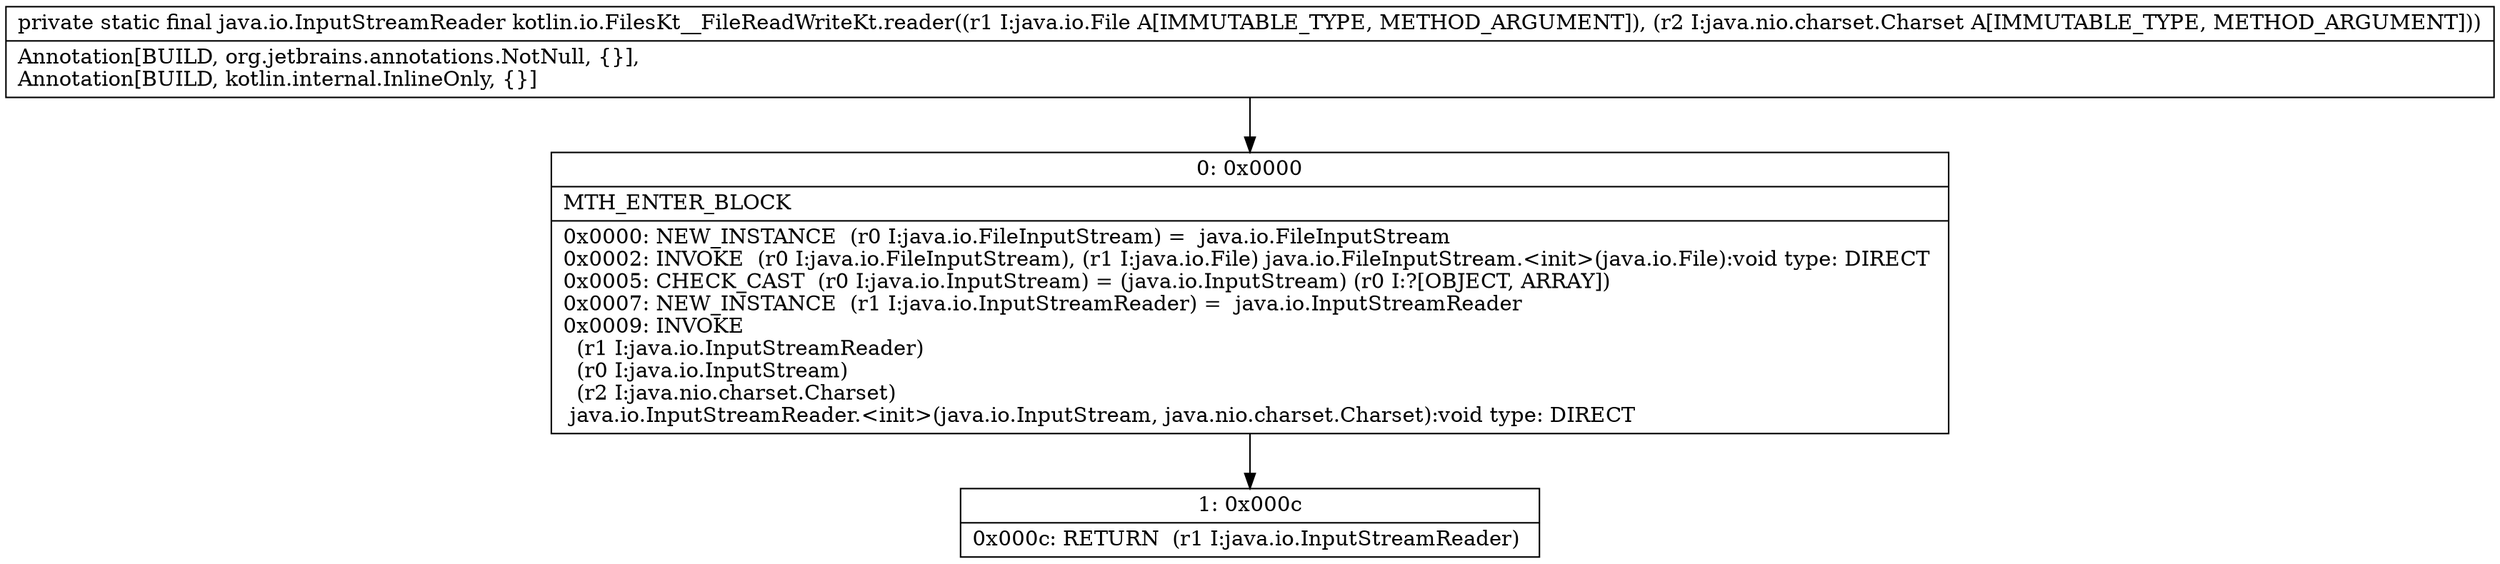 digraph "CFG forkotlin.io.FilesKt__FileReadWriteKt.reader(Ljava\/io\/File;Ljava\/nio\/charset\/Charset;)Ljava\/io\/InputStreamReader;" {
Node_0 [shape=record,label="{0\:\ 0x0000|MTH_ENTER_BLOCK\l|0x0000: NEW_INSTANCE  (r0 I:java.io.FileInputStream) =  java.io.FileInputStream \l0x0002: INVOKE  (r0 I:java.io.FileInputStream), (r1 I:java.io.File) java.io.FileInputStream.\<init\>(java.io.File):void type: DIRECT \l0x0005: CHECK_CAST  (r0 I:java.io.InputStream) = (java.io.InputStream) (r0 I:?[OBJECT, ARRAY]) \l0x0007: NEW_INSTANCE  (r1 I:java.io.InputStreamReader) =  java.io.InputStreamReader \l0x0009: INVOKE  \l  (r1 I:java.io.InputStreamReader)\l  (r0 I:java.io.InputStream)\l  (r2 I:java.nio.charset.Charset)\l java.io.InputStreamReader.\<init\>(java.io.InputStream, java.nio.charset.Charset):void type: DIRECT \l}"];
Node_1 [shape=record,label="{1\:\ 0x000c|0x000c: RETURN  (r1 I:java.io.InputStreamReader) \l}"];
MethodNode[shape=record,label="{private static final java.io.InputStreamReader kotlin.io.FilesKt__FileReadWriteKt.reader((r1 I:java.io.File A[IMMUTABLE_TYPE, METHOD_ARGUMENT]), (r2 I:java.nio.charset.Charset A[IMMUTABLE_TYPE, METHOD_ARGUMENT]))  | Annotation[BUILD, org.jetbrains.annotations.NotNull, \{\}], \lAnnotation[BUILD, kotlin.internal.InlineOnly, \{\}]\l}"];
MethodNode -> Node_0;
Node_0 -> Node_1;
}

